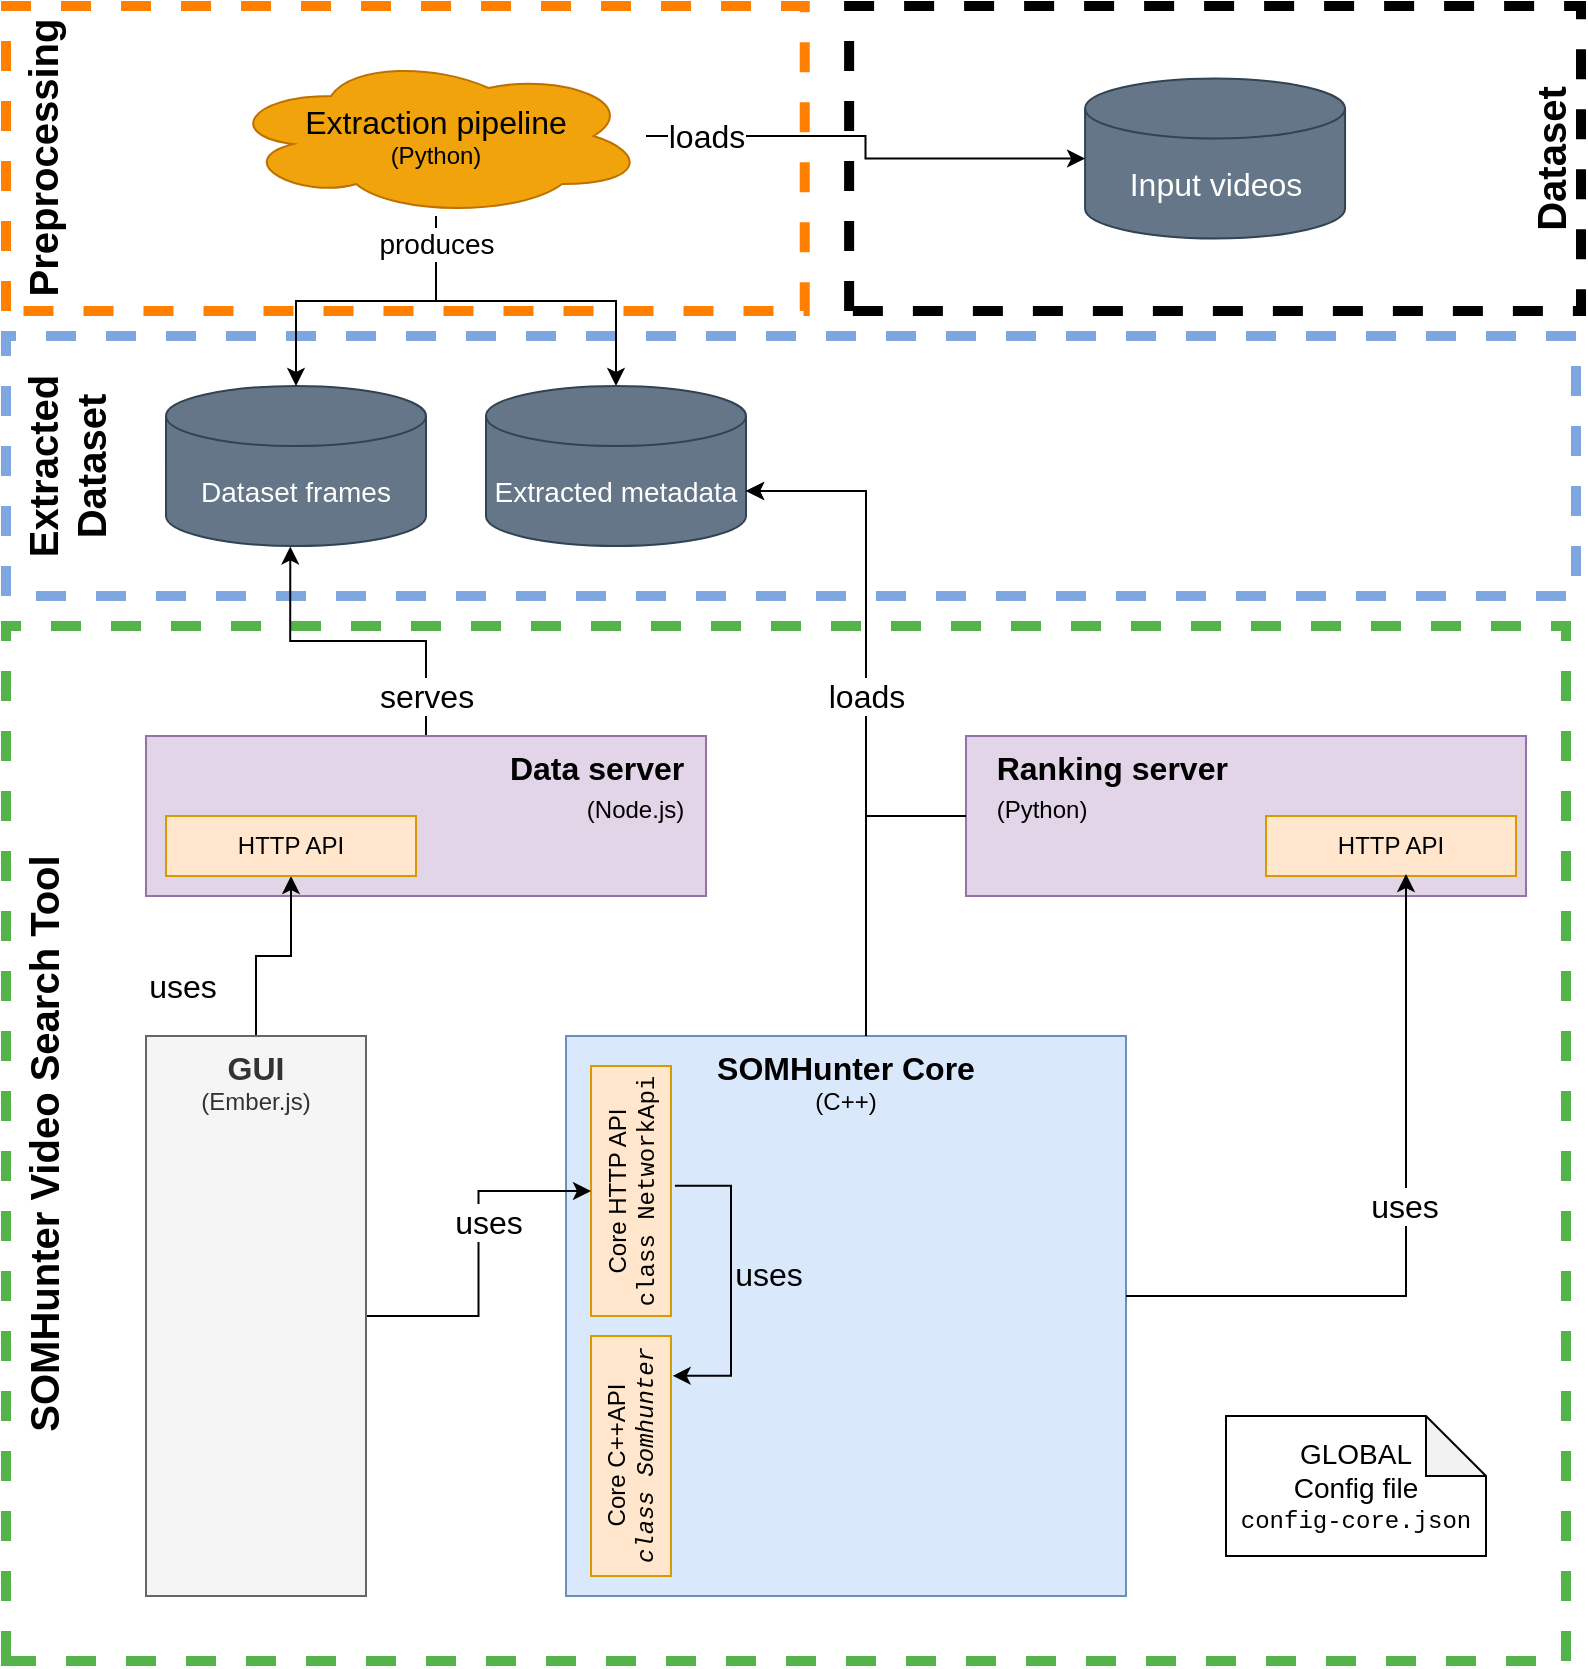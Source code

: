 <mxfile version="14.5.1" type="device"><diagram id="wUWqY451kuoBWiWD_0HG" name="Page-1"><mxGraphModel dx="1086" dy="798" grid="1" gridSize="10" guides="1" tooltips="1" connect="1" arrows="1" fold="1" page="1" pageScale="1" pageWidth="850" pageHeight="1100" math="0" shadow="0"><root><mxCell id="0"/><mxCell id="1" parent="0"/><mxCell id="qRP6KlsBrDuoOB8-WDCi-53" value="&lt;div&gt;&lt;font style=&quot;font-size: 20px&quot;&gt;&lt;b&gt;&lt;font style=&quot;font-size: 20px&quot;&gt;Extracted&lt;/font&gt;&lt;/b&gt;&lt;/font&gt;&lt;/div&gt;&lt;div&gt;&lt;font style=&quot;font-size: 20px&quot;&gt;&lt;b&gt;&lt;font style=&quot;font-size: 20px&quot;&gt;Dataset&lt;/font&gt;&lt;/b&gt;&lt;/font&gt;&lt;/div&gt;" style="rounded=0;whiteSpace=wrap;html=1;labelBackgroundColor=none;fontFamily=Helvetica;fontSize=12;verticalAlign=top;rotation=-90;dashed=1;strokeWidth=5;strokeColor=#7EA6E0;" parent="1" vertex="1"><mxGeometry x="677.5" y="-137.5" width="130" height="785" as="geometry"/></mxCell><mxCell id="qRP6KlsBrDuoOB8-WDCi-54" value="&lt;div style=&quot;font-size: 20px&quot;&gt;&lt;font style=&quot;font-size: 20px&quot;&gt;&lt;b&gt;Preprocessing&lt;/b&gt;&lt;/font&gt;&lt;/div&gt;" style="rounded=0;whiteSpace=wrap;html=1;labelBackgroundColor=none;fontFamily=Helvetica;fontSize=12;verticalAlign=top;rotation=-90;dashed=1;strokeWidth=5;strokeColor=#FF8000;" parent="1" vertex="1"><mxGeometry x="473.44" y="-98.43" width="152.5" height="399.37" as="geometry"/></mxCell><mxCell id="qRP6KlsBrDuoOB8-WDCi-51" style="edgeStyle=orthogonalEdgeStyle;rounded=0;orthogonalLoop=1;jettySize=auto;html=1;entryX=0.5;entryY=0;entryDx=0;entryDy=0;entryPerimeter=0;fontFamily=Helvetica;fontSize=14;" parent="1" source="qRP6KlsBrDuoOB8-WDCi-42" target="qRP6KlsBrDuoOB8-WDCi-10" edge="1"><mxGeometry relative="1" as="geometry"/></mxCell><mxCell id="qRP6KlsBrDuoOB8-WDCi-47" value="&lt;font style=&quot;font-size: 20px&quot;&gt;&lt;b&gt;&lt;font style=&quot;font-size: 20px&quot;&gt;SOMHunter Video Search Tool&lt;/font&gt;&lt;/b&gt;&lt;/font&gt;" style="rounded=0;whiteSpace=wrap;html=1;labelBackgroundColor=none;fontFamily=Helvetica;fontSize=12;verticalAlign=top;rotation=-90;dashed=1;strokeWidth=5;strokeColor=#54B349;" parent="1" vertex="1"><mxGeometry x="481.25" y="203.75" width="517.5" height="780" as="geometry"/></mxCell><mxCell id="qRP6KlsBrDuoOB8-WDCi-15" value="&lt;b&gt;&lt;font style=&quot;font-size: 16px&quot; face=&quot;Helvetica&quot;&gt;SOMHunter Core&lt;br&gt;&lt;/font&gt;&lt;/b&gt;&lt;div&gt;(C++)&lt;br&gt;&lt;/div&gt;&lt;div&gt;&lt;br&gt;&lt;/div&gt;" style="rounded=0;whiteSpace=wrap;html=1;labelBackgroundColor=none;fontFamily=Helvetica;fontSize=12;verticalAlign=top;fillColor=#dae8fc;strokeColor=#6c8ebf;" parent="1" vertex="1"><mxGeometry x="630" y="540" width="280" height="280" as="geometry"/></mxCell><mxCell id="qRP6KlsBrDuoOB8-WDCi-8" style="edgeStyle=orthogonalEdgeStyle;rounded=0;orthogonalLoop=1;jettySize=auto;html=1;fontFamily=Courier New;fontSize=16;entryX=0.834;entryY=1.021;entryDx=0;entryDy=0;entryPerimeter=0;exitX=0.521;exitY=1.049;exitDx=0;exitDy=0;exitPerimeter=0;" parent="1" source="qRP6KlsBrDuoOB8-WDCi-3" target="qRP6KlsBrDuoOB8-WDCi-4" edge="1"><mxGeometry relative="1" as="geometry"><Array as="points"><mxPoint x="712.5" y="615"/><mxPoint x="712.5" y="710"/></Array></mxGeometry></mxCell><mxCell id="qRP6KlsBrDuoOB8-WDCi-9" value="&lt;p&gt;&lt;font face=&quot;Helvetica&quot;&gt;uses&lt;/font&gt;&lt;/p&gt;" style="edgeLabel;html=1;align=center;verticalAlign=middle;resizable=0;points=[];fontSize=16;fontFamily=Courier New;labelBackgroundColor=none;rotation=0;" parent="qRP6KlsBrDuoOB8-WDCi-8" vertex="1" connectable="0"><mxGeometry x="-0.17" y="1" relative="1" as="geometry"><mxPoint x="17" y="10" as="offset"/></mxGeometry></mxCell><mxCell id="qRP6KlsBrDuoOB8-WDCi-3" value="&lt;div&gt;Core HTTP API&lt;/div&gt;&lt;div&gt;&lt;font face=&quot;Courier New&quot;&gt;class NetworkApi&lt;/font&gt;&lt;br&gt;&lt;/div&gt;" style="rounded=0;whiteSpace=wrap;html=1;fillColor=#ffe6cc;strokeColor=#d79b00;rotation=-90;" parent="1" vertex="1"><mxGeometry x="600" y="597.5" width="125" height="40" as="geometry"/></mxCell><mxCell id="qRP6KlsBrDuoOB8-WDCi-4" value="&lt;div&gt;Core C++API&lt;/div&gt;&lt;div&gt;&lt;font face=&quot;Courier New&quot;&gt;&lt;i&gt;class Somhunter&lt;/i&gt;&lt;/font&gt;&lt;br&gt;&lt;/div&gt;" style="rounded=0;whiteSpace=wrap;html=1;fillColor=#ffe6cc;strokeColor=#d79b00;rotation=-90;" parent="1" vertex="1"><mxGeometry x="602.5" y="730" width="120" height="40" as="geometry"/></mxCell><mxCell id="qRP6KlsBrDuoOB8-WDCi-10" value="&lt;font style=&quot;font-size: 14px;&quot; face=&quot;Helvetica&quot;&gt;Extracted metadata&lt;/font&gt;" style="shape=cylinder3;whiteSpace=wrap;html=1;boundedLbl=1;backgroundOutline=1;size=15;labelBackgroundColor=none;fontFamily=Courier New;fontSize=14;fillColor=#647687;fontColor=#ffffff;strokeColor=#314354;" parent="1" vertex="1"><mxGeometry x="590" y="215" width="130" height="80" as="geometry"/></mxCell><mxCell id="qRP6KlsBrDuoOB8-WDCi-11" value="&lt;div&gt;GLOBAL&lt;br&gt;Config file&lt;/div&gt;&lt;div style=&quot;font-size: 12px&quot;&gt;&lt;font style=&quot;font-size: 12px&quot; face=&quot;Courier New&quot;&gt;config-core.json&lt;/font&gt;&lt;br&gt;&lt;/div&gt;" style="shape=note;whiteSpace=wrap;html=1;backgroundOutline=1;darkOpacity=0.05;labelBackgroundColor=none;fontFamily=Helvetica;fontSize=14;" parent="1" vertex="1"><mxGeometry x="960" y="730" width="130" height="70" as="geometry"/></mxCell><mxCell id="qRP6KlsBrDuoOB8-WDCi-13" value="&lt;div&gt;&lt;font face=&quot;Helvetica&quot;&gt;Dataset frames&lt;/font&gt;&lt;/div&gt;" style="shape=cylinder3;whiteSpace=wrap;html=1;boundedLbl=1;backgroundOutline=1;size=15;labelBackgroundColor=none;fontFamily=Courier New;fontSize=14;fillColor=#647687;fontColor=#ffffff;strokeColor=#314354;" parent="1" vertex="1"><mxGeometry x="430" y="215" width="130" height="80" as="geometry"/></mxCell><mxCell id="qRP6KlsBrDuoOB8-WDCi-19" style="edgeStyle=orthogonalEdgeStyle;rounded=0;orthogonalLoop=1;jettySize=auto;html=1;entryX=0.478;entryY=1.003;entryDx=0;entryDy=0;entryPerimeter=0;fontFamily=Helvetica;fontSize=16;" parent="1" source="qRP6KlsBrDuoOB8-WDCi-16" target="qRP6KlsBrDuoOB8-WDCi-13" edge="1"><mxGeometry relative="1" as="geometry"/></mxCell><mxCell id="qRP6KlsBrDuoOB8-WDCi-20" value="serves" style="edgeLabel;html=1;align=center;verticalAlign=middle;resizable=0;points=[];fontSize=16;fontFamily=Helvetica;" parent="qRP6KlsBrDuoOB8-WDCi-19" vertex="1" connectable="0"><mxGeometry x="0.351" y="3" relative="1" as="geometry"><mxPoint x="62" y="24" as="offset"/></mxGeometry></mxCell><mxCell id="qRP6KlsBrDuoOB8-WDCi-16" value="&lt;b&gt;&lt;font style=&quot;font-size: 16px&quot; face=&quot;Helvetica&quot;&gt;Data server&amp;nbsp;&amp;nbsp; &lt;br&gt;&lt;/font&gt;&lt;/b&gt;&lt;font style=&quot;font-size: 12px&quot; face=&quot;Helvetica&quot;&gt;(Node.js)&lt;/font&gt;&lt;b&gt;&lt;font style=&quot;font-size: 16px&quot; face=&quot;Helvetica&quot;&gt;&amp;nbsp;&amp;nbsp; &lt;br&gt;&lt;br&gt;&lt;/font&gt;&lt;/b&gt;" style="rounded=0;whiteSpace=wrap;html=1;labelBackgroundColor=none;fontFamily=Helvetica;fontSize=12;verticalAlign=top;fillColor=#e1d5e7;strokeColor=#9673a6;align=right;" parent="1" vertex="1"><mxGeometry x="420" y="390" width="280" height="80" as="geometry"/></mxCell><mxCell id="qRP6KlsBrDuoOB8-WDCi-17" value="&lt;b&gt;&lt;font style=&quot;font-size: 16px&quot; face=&quot;Helvetica&quot;&gt;&amp;nbsp;&amp;nbsp; Ranking server&lt;br&gt;&lt;/font&gt;&lt;/b&gt;&lt;font style=&quot;font-size: 12px&quot; face=&quot;Helvetica&quot;&gt;&amp;nbsp;&amp;nbsp;&amp;nbsp; (Python)&lt;/font&gt;&lt;b&gt;&lt;font style=&quot;font-size: 16px&quot; face=&quot;Helvetica&quot;&gt;&lt;br&gt;&lt;/font&gt;&lt;/b&gt;" style="rounded=0;whiteSpace=wrap;html=1;labelBackgroundColor=none;fontFamily=Helvetica;fontSize=12;verticalAlign=top;fillColor=#e1d5e7;strokeColor=#9673a6;align=left;" parent="1" vertex="1"><mxGeometry x="830" y="390" width="280" height="80" as="geometry"/></mxCell><mxCell id="qRP6KlsBrDuoOB8-WDCi-29" style="edgeStyle=orthogonalEdgeStyle;rounded=0;orthogonalLoop=1;jettySize=auto;html=1;entryX=0.5;entryY=0;entryDx=0;entryDy=0;fontFamily=Helvetica;fontSize=16;" parent="1" source="qRP6KlsBrDuoOB8-WDCi-28" target="qRP6KlsBrDuoOB8-WDCi-3" edge="1"><mxGeometry relative="1" as="geometry"/></mxCell><mxCell id="qRP6KlsBrDuoOB8-WDCi-30" value="&lt;div&gt;uses&lt;/div&gt;" style="edgeLabel;html=1;align=center;verticalAlign=middle;resizable=0;points=[];fontSize=16;fontFamily=Helvetica;" parent="qRP6KlsBrDuoOB8-WDCi-29" vertex="1" connectable="0"><mxGeometry x="0.189" y="-4" relative="1" as="geometry"><mxPoint as="offset"/></mxGeometry></mxCell><mxCell id="qRP6KlsBrDuoOB8-WDCi-40" style="edgeStyle=orthogonalEdgeStyle;rounded=0;orthogonalLoop=1;jettySize=auto;html=1;entryX=0.5;entryY=1;entryDx=0;entryDy=0;fontFamily=Helvetica;fontSize=16;" parent="1" source="qRP6KlsBrDuoOB8-WDCi-28" target="qRP6KlsBrDuoOB8-WDCi-45" edge="1"><mxGeometry relative="1" as="geometry"/></mxCell><mxCell id="qRP6KlsBrDuoOB8-WDCi-41" value="uses" style="edgeLabel;html=1;align=center;verticalAlign=middle;resizable=0;points=[];fontSize=16;fontFamily=Helvetica;" parent="qRP6KlsBrDuoOB8-WDCi-40" vertex="1" connectable="0"><mxGeometry x="0.126" y="-4" relative="1" as="geometry"><mxPoint x="-52" y="11" as="offset"/></mxGeometry></mxCell><mxCell id="qRP6KlsBrDuoOB8-WDCi-28" value="&lt;div&gt;&lt;b&gt;&lt;font style=&quot;font-size: 16px&quot; face=&quot;Helvetica&quot;&gt;GUI&lt;/font&gt;&lt;br&gt;&lt;/b&gt;&lt;/div&gt;&lt;div&gt;(Ember.js)&lt;br&gt;&lt;/div&gt;" style="rounded=0;whiteSpace=wrap;html=1;labelBackgroundColor=none;fontFamily=Helvetica;fontSize=12;verticalAlign=top;fillColor=#f5f5f5;strokeColor=#666666;fontColor=#333333;" parent="1" vertex="1"><mxGeometry x="420" y="540" width="110" height="280" as="geometry"/></mxCell><mxCell id="qRP6KlsBrDuoOB8-WDCi-48" style="edgeStyle=orthogonalEdgeStyle;rounded=0;orthogonalLoop=1;jettySize=auto;html=1;entryX=0.5;entryY=0;entryDx=0;entryDy=0;entryPerimeter=0;fontFamily=Helvetica;fontSize=26;" parent="1" source="qRP6KlsBrDuoOB8-WDCi-42" target="qRP6KlsBrDuoOB8-WDCi-13" edge="1"><mxGeometry relative="1" as="geometry"/></mxCell><mxCell id="qRP6KlsBrDuoOB8-WDCi-50" value="&lt;div&gt;produces&lt;/div&gt;" style="edgeLabel;html=1;align=center;verticalAlign=middle;resizable=0;points=[];fontSize=14;fontFamily=Helvetica;" parent="qRP6KlsBrDuoOB8-WDCi-48" vertex="1" connectable="0"><mxGeometry x="-0.636" y="1" relative="1" as="geometry"><mxPoint x="-1" y="-14" as="offset"/></mxGeometry></mxCell><mxCell id="qRP6KlsBrDuoOB8-WDCi-42" value="&lt;div&gt;Extraction pipeline&lt;/div&gt;&lt;div style=&quot;font-size: 12px&quot;&gt;(Python)&lt;br&gt;&lt;/div&gt;" style="ellipse;shape=cloud;whiteSpace=wrap;html=1;labelBackgroundColor=none;fontFamily=Helvetica;fontSize=16;fillColor=#f0a30a;fontColor=#000000;strokeColor=#BD7000;" parent="1" vertex="1"><mxGeometry x="460" y="50" width="210" height="80" as="geometry"/></mxCell><mxCell id="qRP6KlsBrDuoOB8-WDCi-45" value="HTTP API" style="rounded=0;whiteSpace=wrap;html=1;fillColor=#ffe6cc;strokeColor=#d79b00;rotation=0;" parent="1" vertex="1"><mxGeometry x="430" y="430" width="125" height="30" as="geometry"/></mxCell><mxCell id="qRP6KlsBrDuoOB8-WDCi-46" value="HTTP API" style="rounded=0;whiteSpace=wrap;html=1;fillColor=#ffe6cc;strokeColor=#d79b00;rotation=0;" parent="1" vertex="1"><mxGeometry x="980" y="430" width="125" height="30" as="geometry"/></mxCell><mxCell id="qRP6KlsBrDuoOB8-WDCi-37" style="edgeStyle=orthogonalEdgeStyle;rounded=0;orthogonalLoop=1;jettySize=auto;html=1;fontFamily=Helvetica;fontSize=16;entryX=0.56;entryY=0.968;entryDx=0;entryDy=0;entryPerimeter=0;" parent="1" target="qRP6KlsBrDuoOB8-WDCi-46" edge="1"><mxGeometry relative="1" as="geometry"><mxPoint x="910" y="670" as="sourcePoint"/><Array as="points"><mxPoint x="1050" y="670"/></Array></mxGeometry></mxCell><mxCell id="qRP6KlsBrDuoOB8-WDCi-38" value="uses" style="edgeLabel;html=1;align=center;verticalAlign=middle;resizable=0;points=[];fontSize=16;fontFamily=Helvetica;" parent="qRP6KlsBrDuoOB8-WDCi-37" vertex="1" connectable="0"><mxGeometry x="0.054" y="1" relative="1" as="geometry"><mxPoint as="offset"/></mxGeometry></mxCell><mxCell id="qRP6KlsBrDuoOB8-WDCi-55" value="&lt;b&gt;&lt;font style=&quot;font-size: 20px&quot;&gt;Dataset&lt;/font&gt;&lt;/b&gt;" style="rounded=0;whiteSpace=wrap;html=1;labelBackgroundColor=none;fontFamily=Helvetica;fontSize=12;verticalAlign=bottom;rotation=-90;dashed=1;strokeWidth=5;strokeColor=#000000;" parent="1" vertex="1"><mxGeometry x="878.28" y="-81.71" width="152.5" height="365.94" as="geometry"/></mxCell><mxCell id="qRP6KlsBrDuoOB8-WDCi-56" value="&lt;font style=&quot;font-size: 16px&quot; face=&quot;Helvetica&quot;&gt;Input videos&lt;/font&gt;" style="shape=cylinder3;whiteSpace=wrap;html=1;boundedLbl=1;backgroundOutline=1;size=15;labelBackgroundColor=none;fontFamily=Courier New;fontSize=14;fillColor=#647687;fontColor=#ffffff;strokeColor=#314354;" parent="1" vertex="1"><mxGeometry x="889.53" y="61.25" width="130" height="80" as="geometry"/></mxCell><mxCell id="qRP6KlsBrDuoOB8-WDCi-57" style="edgeStyle=orthogonalEdgeStyle;rounded=0;orthogonalLoop=1;jettySize=auto;html=1;fontFamily=Helvetica;fontSize=16;" parent="1" source="qRP6KlsBrDuoOB8-WDCi-42" target="qRP6KlsBrDuoOB8-WDCi-56" edge="1"><mxGeometry relative="1" as="geometry"/></mxCell><mxCell id="qRP6KlsBrDuoOB8-WDCi-58" value="loads" style="edgeLabel;html=1;align=center;verticalAlign=middle;resizable=0;points=[];fontSize=16;fontFamily=Helvetica;" parent="qRP6KlsBrDuoOB8-WDCi-57" vertex="1" connectable="0"><mxGeometry x="-0.349" y="-2" relative="1" as="geometry"><mxPoint x="-45" y="-2" as="offset"/></mxGeometry></mxCell><mxCell id="qRP6KlsBrDuoOB8-WDCi-26" style="edgeStyle=orthogonalEdgeStyle;rounded=0;orthogonalLoop=1;jettySize=auto;html=1;entryX=1;entryY=0;entryDx=0;entryDy=52.5;entryPerimeter=0;fontFamily=Helvetica;fontSize=16;" parent="1" source="qRP6KlsBrDuoOB8-WDCi-17" target="qRP6KlsBrDuoOB8-WDCi-10" edge="1"><mxGeometry relative="1" as="geometry"><Array as="points"><mxPoint x="780" y="430"/><mxPoint x="780" y="267"/></Array></mxGeometry></mxCell><mxCell id="qRP6KlsBrDuoOB8-WDCi-21" style="edgeStyle=orthogonalEdgeStyle;rounded=0;orthogonalLoop=1;jettySize=auto;html=1;entryX=1;entryY=0;entryDx=0;entryDy=52.5;entryPerimeter=0;fontFamily=Helvetica;fontSize=16;" parent="1" source="qRP6KlsBrDuoOB8-WDCi-15" target="qRP6KlsBrDuoOB8-WDCi-10" edge="1"><mxGeometry relative="1" as="geometry"><Array as="points"><mxPoint x="780" y="267"/></Array></mxGeometry></mxCell><mxCell id="qRP6KlsBrDuoOB8-WDCi-22" value="loads" style="edgeLabel;html=1;align=center;verticalAlign=middle;resizable=0;points=[];fontSize=16;fontFamily=Helvetica;" parent="qRP6KlsBrDuoOB8-WDCi-21" vertex="1" connectable="0"><mxGeometry x="0.166" y="-2" relative="1" as="geometry"><mxPoint x="-2" y="24" as="offset"/></mxGeometry></mxCell></root></mxGraphModel></diagram></mxfile>